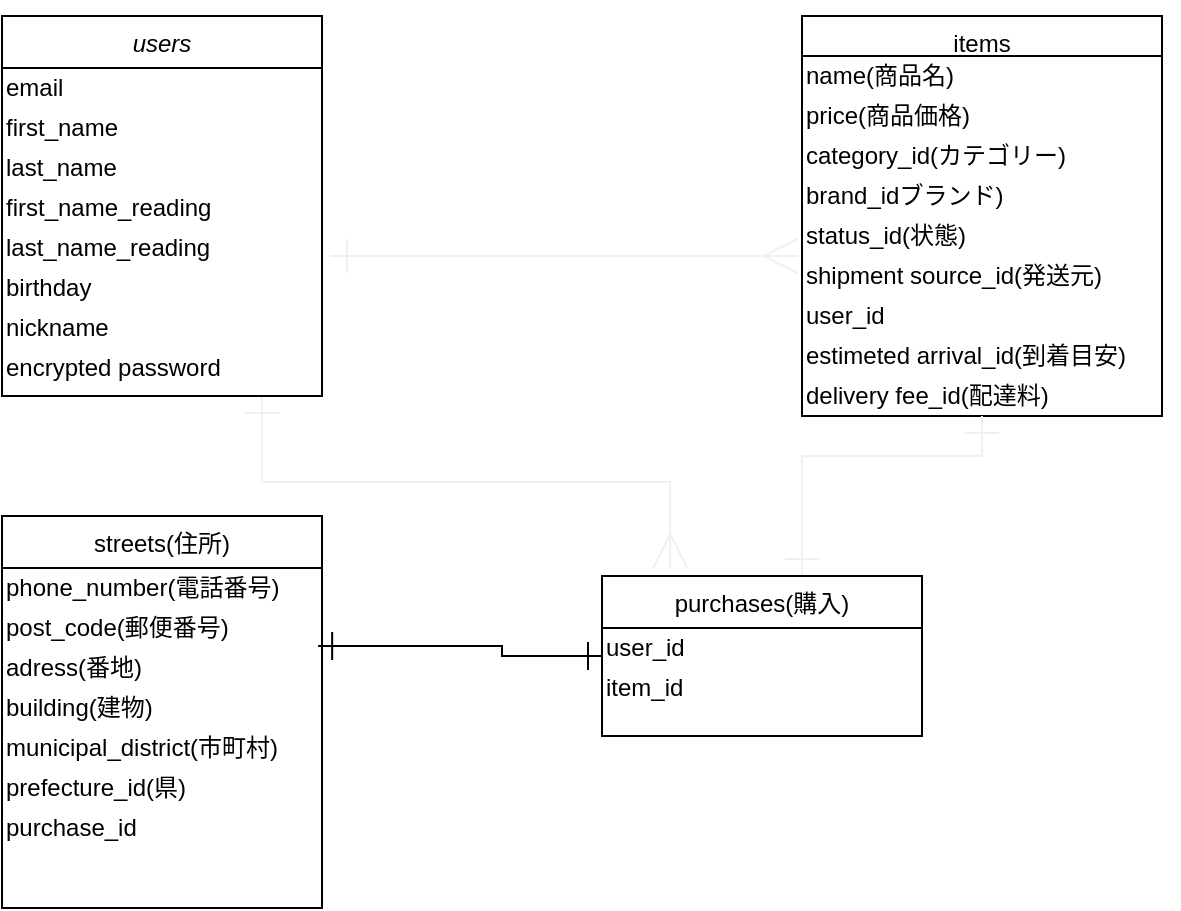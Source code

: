 <mxfile version="13.6.5">
    <diagram id="EmBQ0JYzCtzQghR-lVk7" name="ページ1">
        <mxGraphModel dx="755" dy="603" grid="1" gridSize="10" guides="1" tooltips="1" connect="1" arrows="1" fold="1" page="1" pageScale="1" pageWidth="827" pageHeight="1169" math="0" shadow="0">
            <root>
                <mxCell id="0"/>
                <mxCell id="1" parent="0"/>
                <mxCell id="63" style="edgeStyle=elbowEdgeStyle;rounded=0;orthogonalLoop=1;jettySize=auto;elbow=vertical;html=1;exitX=1;exitY=0;exitDx=0;exitDy=0;" parent="1" source="50" target="50" edge="1">
                    <mxGeometry relative="1" as="geometry"/>
                </mxCell>
                <mxCell id="123" style="edgeStyle=elbowEdgeStyle;rounded=0;orthogonalLoop=1;jettySize=auto;elbow=vertical;html=1;targetPerimeterSpacing=0;strokeColor=#F0F0F0;entryX=-0.012;entryY=0;entryDx=0;entryDy=0;entryPerimeter=0;endArrow=ERmany;endFill=0;startSize=15;startArrow=ERone;startFill=0;exitX=1.025;exitY=0.7;exitDx=0;exitDy=0;exitPerimeter=0;endSize=15;" parent="1" source="97" target="83" edge="1">
                    <mxGeometry relative="1" as="geometry">
                        <mxPoint x="520" y="230" as="targetPoint"/>
                        <mxPoint x="290" y="160" as="sourcePoint"/>
                        <Array as="points">
                            <mxPoint x="400" y="160"/>
                        </Array>
                    </mxGeometry>
                </mxCell>
                <mxCell id="127" style="edgeStyle=elbowEdgeStyle;rounded=0;orthogonalLoop=1;jettySize=auto;elbow=vertical;html=1;startArrow=ERone;startFill=0;startSize=15;endArrow=ERmany;endFill=0;endSize=15;targetPerimeterSpacing=0;strokeColor=#F0F0F0;entryX=0.213;entryY=-0.05;entryDx=0;entryDy=0;entryPerimeter=0;" parent="1" target="39" edge="1">
                    <mxGeometry relative="1" as="geometry">
                        <mxPoint x="390" y="350" as="targetPoint"/>
                        <mxPoint x="250" y="230" as="sourcePoint"/>
                    </mxGeometry>
                </mxCell>
                <mxCell id="33" value="users" style="swimlane;fontStyle=2;align=center;verticalAlign=top;childLayout=stackLayout;horizontal=1;startSize=26;horizontalStack=0;resizeParent=1;resizeLast=0;collapsible=1;marginBottom=0;rounded=0;shadow=0;strokeWidth=1;" parent="1" vertex="1">
                    <mxGeometry x="120" y="40" width="160" height="190" as="geometry">
                        <mxRectangle x="230" y="140" width="160" height="26" as="alternateBounds"/>
                    </mxGeometry>
                </mxCell>
                <mxCell id="93" value="email" style="text;html=1;align=left;verticalAlign=middle;resizable=0;points=[];autosize=1;" parent="33" vertex="1">
                    <mxGeometry y="26" width="160" height="20" as="geometry"/>
                </mxCell>
                <mxCell id="94" value="first_name" style="text;html=1;align=left;verticalAlign=middle;resizable=0;points=[];autosize=1;" parent="33" vertex="1">
                    <mxGeometry y="46" width="160" height="20" as="geometry"/>
                </mxCell>
                <mxCell id="95" value="last_name" style="text;html=1;align=left;verticalAlign=middle;resizable=0;points=[];autosize=1;" parent="33" vertex="1">
                    <mxGeometry y="66" width="160" height="20" as="geometry"/>
                </mxCell>
                <mxCell id="96" value="first_name_reading" style="text;html=1;align=left;verticalAlign=middle;resizable=0;points=[];autosize=1;" parent="33" vertex="1">
                    <mxGeometry y="86" width="160" height="20" as="geometry"/>
                </mxCell>
                <mxCell id="97" value="last_name_reading" style="text;html=1;align=left;verticalAlign=middle;resizable=0;points=[];autosize=1;" parent="33" vertex="1">
                    <mxGeometry y="106" width="160" height="20" as="geometry"/>
                </mxCell>
                <mxCell id="99" value="birthday" style="text;html=1;align=left;verticalAlign=middle;resizable=0;points=[];autosize=1;" parent="33" vertex="1">
                    <mxGeometry y="126" width="160" height="20" as="geometry"/>
                </mxCell>
                <mxCell id="100" value="nickname" style="text;html=1;align=left;verticalAlign=middle;resizable=0;points=[];autosize=1;" parent="33" vertex="1">
                    <mxGeometry y="146" width="160" height="20" as="geometry"/>
                </mxCell>
                <mxCell id="101" value="encrypted password" style="text;html=1;align=left;verticalAlign=middle;resizable=0;points=[];autosize=1;" parent="33" vertex="1">
                    <mxGeometry y="166" width="160" height="20" as="geometry"/>
                </mxCell>
                <mxCell id="50" value="items" style="swimlane;fontStyle=0;align=center;verticalAlign=top;childLayout=stackLayout;horizontal=1;startSize=20;horizontalStack=0;resizeParent=1;resizeLast=0;collapsible=1;marginBottom=0;rounded=0;shadow=0;strokeWidth=1;" parent="1" vertex="1">
                    <mxGeometry x="520" y="40" width="180" height="200" as="geometry">
                        <mxRectangle x="550" y="140" width="160" height="26" as="alternateBounds"/>
                    </mxGeometry>
                </mxCell>
                <mxCell id="69" value="name(商品名)" style="text;html=1;align=left;verticalAlign=middle;resizable=0;points=[];autosize=1;" parent="50" vertex="1">
                    <mxGeometry y="20" width="180" height="20" as="geometry"/>
                </mxCell>
                <mxCell id="72" value="price(商品価格)" style="text;html=1;align=left;verticalAlign=middle;resizable=0;points=[];autosize=1;" parent="50" vertex="1">
                    <mxGeometry y="40" width="180" height="20" as="geometry"/>
                </mxCell>
                <mxCell id="78" value="category_id(カテゴリー)" style="text;html=1;align=left;verticalAlign=middle;resizable=0;points=[];autosize=1;" parent="50" vertex="1">
                    <mxGeometry y="60" width="180" height="20" as="geometry"/>
                </mxCell>
                <mxCell id="80" value="brand_idブランド)" style="text;html=1;align=left;verticalAlign=middle;resizable=0;points=[];autosize=1;" parent="50" vertex="1">
                    <mxGeometry y="80" width="180" height="20" as="geometry"/>
                </mxCell>
                <mxCell id="81" value="status_id(状態)" style="text;html=1;align=left;verticalAlign=middle;resizable=0;points=[];autosize=1;" parent="50" vertex="1">
                    <mxGeometry y="100" width="180" height="20" as="geometry"/>
                </mxCell>
                <mxCell id="83" value="shipment source_id(発送元)" style="text;html=1;align=left;verticalAlign=middle;resizable=0;points=[];autosize=1;" parent="50" vertex="1">
                    <mxGeometry y="120" width="180" height="20" as="geometry"/>
                </mxCell>
                <mxCell id="64" style="edgeStyle=elbowEdgeStyle;rounded=0;orthogonalLoop=1;jettySize=auto;elbow=vertical;html=1;exitX=1;exitY=0.5;exitDx=0;exitDy=0;" parent="50" edge="1">
                    <mxGeometry relative="1" as="geometry">
                        <mxPoint x="160" y="91" as="sourcePoint"/>
                        <mxPoint x="160" y="91" as="targetPoint"/>
                    </mxGeometry>
                </mxCell>
                <mxCell id="150" value="user_id" style="text;html=1;align=left;verticalAlign=middle;resizable=0;points=[];autosize=1;" vertex="1" parent="50">
                    <mxGeometry y="140" width="180" height="20" as="geometry"/>
                </mxCell>
                <mxCell id="153" value="estimeted arrival_id(到着目安)" style="text;html=1;align=left;verticalAlign=middle;resizable=0;points=[];autosize=1;" vertex="1" parent="50">
                    <mxGeometry y="160" width="180" height="20" as="geometry"/>
                </mxCell>
                <mxCell id="154" value="delivery fee_id(配達料)" style="text;html=1;align=left;verticalAlign=middle;resizable=0;points=[];autosize=1;" vertex="1" parent="50">
                    <mxGeometry y="180" width="180" height="20" as="geometry"/>
                </mxCell>
                <mxCell id="126" style="edgeStyle=elbowEdgeStyle;rounded=0;orthogonalLoop=1;jettySize=auto;elbow=vertical;html=1;startArrow=ERone;startFill=0;startSize=15;endArrow=ERone;endFill=0;endSize=15;targetPerimeterSpacing=0;strokeColor=#F0F0F0;entryX=0.5;entryY=1;entryDx=0;entryDy=0;" parent="1" target="50" edge="1">
                    <mxGeometry relative="1" as="geometry">
                        <mxPoint x="520" y="320" as="sourcePoint"/>
                        <mxPoint x="610" y="230" as="targetPoint"/>
                        <Array as="points">
                            <mxPoint x="610" y="260"/>
                            <mxPoint x="600" y="280"/>
                        </Array>
                    </mxGeometry>
                </mxCell>
                <mxCell id="39" value="purchases(購入)" style="swimlane;fontStyle=0;align=center;verticalAlign=top;childLayout=stackLayout;horizontal=1;startSize=26;horizontalStack=0;resizeParent=1;resizeLast=0;collapsible=1;marginBottom=0;rounded=0;shadow=0;strokeWidth=1;" parent="1" vertex="1">
                    <mxGeometry x="420" y="320" width="160" height="80" as="geometry">
                        <mxRectangle x="130" y="380" width="160" height="26" as="alternateBounds"/>
                    </mxGeometry>
                </mxCell>
                <mxCell id="120" value="user_id" style="text;html=1;align=left;verticalAlign=middle;resizable=0;points=[];autosize=1;" parent="39" vertex="1">
                    <mxGeometry y="26" width="160" height="20" as="geometry"/>
                </mxCell>
                <mxCell id="140" value="item_id" style="text;html=1;align=left;verticalAlign=middle;resizable=0;points=[];autosize=1;" parent="39" vertex="1">
                    <mxGeometry y="46" width="160" height="20" as="geometry"/>
                </mxCell>
                <mxCell id="145" style="edgeStyle=orthogonalEdgeStyle;rounded=0;orthogonalLoop=1;jettySize=auto;html=1;exitX=0.988;exitY=-0.05;exitDx=0;exitDy=0;entryX=0;entryY=0.7;entryDx=0;entryDy=0;entryPerimeter=0;startArrow=ERone;startFill=0;endArrow=ERone;endFill=0;exitPerimeter=0;endSize=12;startSize=12;" edge="1" parent="1" source="105" target="120">
                    <mxGeometry relative="1" as="geometry">
                        <Array as="points">
                            <mxPoint x="370" y="355"/>
                            <mxPoint x="370" y="360"/>
                        </Array>
                    </mxGeometry>
                </mxCell>
                <mxCell id="46" value="streets(住所)" style="swimlane;fontStyle=0;align=center;verticalAlign=top;childLayout=stackLayout;horizontal=1;startSize=26;horizontalStack=0;resizeParent=1;resizeLast=0;collapsible=1;marginBottom=0;rounded=0;shadow=0;strokeWidth=1;" parent="1" vertex="1">
                    <mxGeometry x="120" y="290" width="160" height="196" as="geometry">
                        <mxRectangle x="340" y="380" width="170" height="26" as="alternateBounds"/>
                    </mxGeometry>
                </mxCell>
                <mxCell id="102" value="phone_number(電話番号)" style="text;html=1;align=left;verticalAlign=middle;resizable=0;points=[];autosize=1;" parent="46" vertex="1">
                    <mxGeometry y="26" width="160" height="20" as="geometry"/>
                </mxCell>
                <mxCell id="103" value="post_code(郵便番号)" style="text;html=1;align=left;verticalAlign=middle;resizable=0;points=[];autosize=1;" parent="46" vertex="1">
                    <mxGeometry y="46" width="160" height="20" as="geometry"/>
                </mxCell>
                <mxCell id="105" value="adress(番地)" style="text;html=1;align=left;verticalAlign=middle;resizable=0;points=[];autosize=1;" parent="46" vertex="1">
                    <mxGeometry y="66" width="160" height="20" as="geometry"/>
                </mxCell>
                <mxCell id="106" value="building(建物)" style="text;html=1;align=left;verticalAlign=middle;resizable=0;points=[];autosize=1;" parent="46" vertex="1">
                    <mxGeometry y="86" width="160" height="20" as="geometry"/>
                </mxCell>
                <mxCell id="107" value="municipal_district(市町村)" style="text;html=1;align=left;verticalAlign=middle;resizable=0;points=[];autosize=1;" parent="46" vertex="1">
                    <mxGeometry y="106" width="160" height="20" as="geometry"/>
                </mxCell>
                <mxCell id="142" value="prefecture_id(県)" style="text;html=1;align=left;verticalAlign=middle;resizable=0;points=[];autosize=1;" vertex="1" parent="46">
                    <mxGeometry y="126" width="160" height="20" as="geometry"/>
                </mxCell>
                <mxCell id="148" value="purchase_id" style="text;html=1;align=left;verticalAlign=middle;resizable=0;points=[];autosize=1;" vertex="1" parent="46">
                    <mxGeometry y="146" width="160" height="20" as="geometry"/>
                </mxCell>
            </root>
        </mxGraphModel>
    </diagram>
</mxfile>